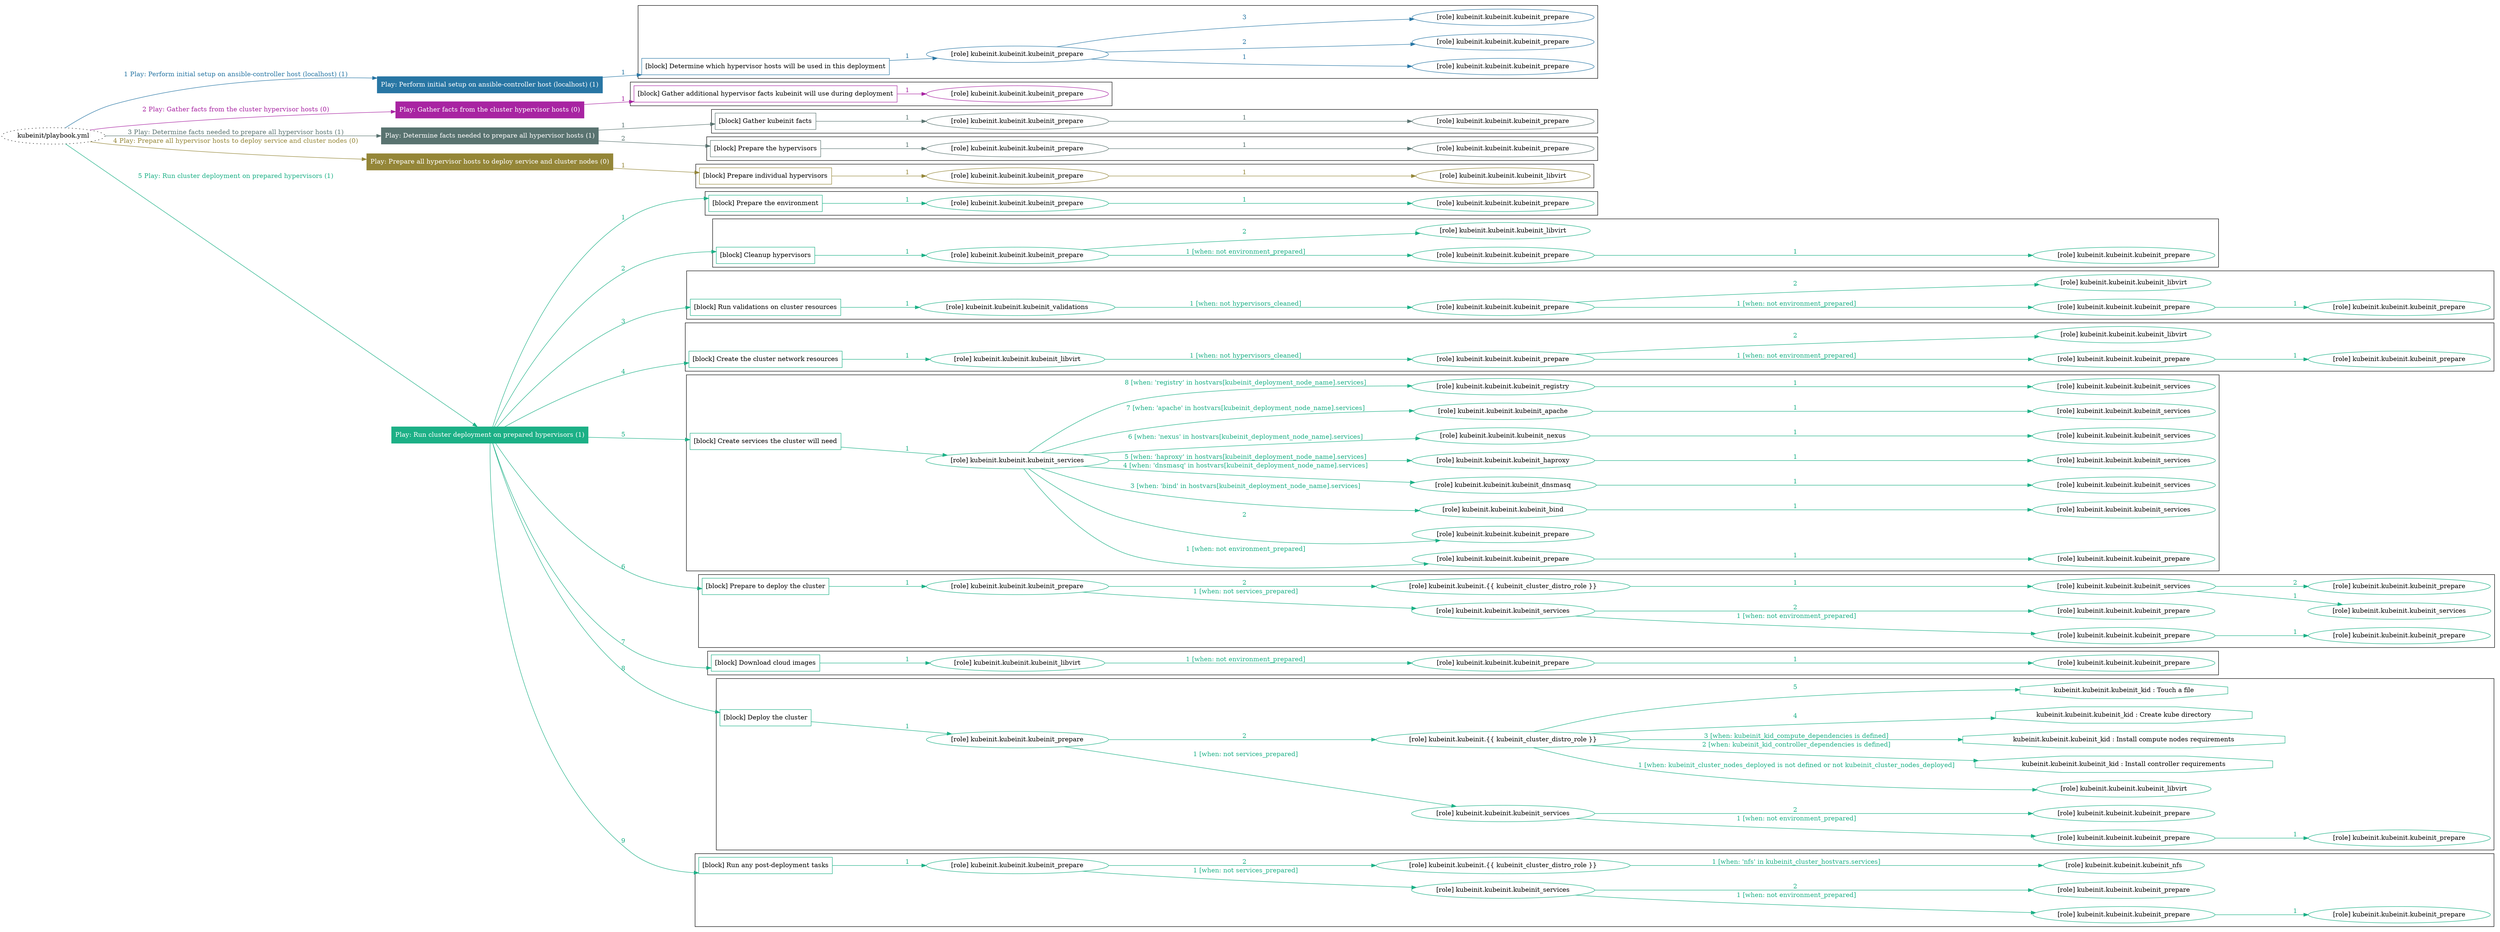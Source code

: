 digraph {
	graph [concentrate=true ordering=in rankdir=LR ratio=fill]
	edge [esep=5 sep=10]
	"kubeinit/playbook.yml" [URL="/home/runner/work/kubeinit/kubeinit/kubeinit/playbook.yml" id=playbook_b52248c0 style=dotted]
	"kubeinit/playbook.yml" -> play_f251c8b1 [label="1 Play: Perform initial setup on ansible-controller host (localhost) (1)" color="#2876a4" fontcolor="#2876a4" id=edge_playbook_b52248c0_play_f251c8b1 labeltooltip="1 Play: Perform initial setup on ansible-controller host (localhost) (1)" tooltip="1 Play: Perform initial setup on ansible-controller host (localhost) (1)"]
	subgraph "Play: Perform initial setup on ansible-controller host (localhost) (1)" {
		play_f251c8b1 [label="Play: Perform initial setup on ansible-controller host (localhost) (1)" URL="/home/runner/work/kubeinit/kubeinit/kubeinit/playbook.yml" color="#2876a4" fontcolor="#ffffff" id=play_f251c8b1 shape=box style=filled tooltip=localhost]
		play_f251c8b1 -> block_1658dd15 [label=1 color="#2876a4" fontcolor="#2876a4" id=edge_1_play_f251c8b1_block_1658dd15 labeltooltip=1 tooltip=1]
		subgraph cluster_block_1658dd15 {
			block_1658dd15 [label="[block] Determine which hypervisor hosts will be used in this deployment" URL="/home/runner/work/kubeinit/kubeinit/kubeinit/playbook.yml" color="#2876a4" id=block_1658dd15 labeltooltip="Determine which hypervisor hosts will be used in this deployment" shape=box tooltip="Determine which hypervisor hosts will be used in this deployment"]
			block_1658dd15 -> role_830b1948 [label="1 " color="#2876a4" fontcolor="#2876a4" id=edge_1_block_1658dd15_role_830b1948 labeltooltip="1 " tooltip="1 "]
			subgraph "kubeinit.kubeinit.kubeinit_prepare" {
				role_830b1948 [label="[role] kubeinit.kubeinit.kubeinit_prepare" URL="/home/runner/work/kubeinit/kubeinit/kubeinit/playbook.yml" color="#2876a4" id=role_830b1948 tooltip="kubeinit.kubeinit.kubeinit_prepare"]
				role_830b1948 -> role_b687521f [label="1 " color="#2876a4" fontcolor="#2876a4" id=edge_1_role_830b1948_role_b687521f labeltooltip="1 " tooltip="1 "]
				subgraph "kubeinit.kubeinit.kubeinit_prepare" {
					role_b687521f [label="[role] kubeinit.kubeinit.kubeinit_prepare" URL="/home/runner/.ansible/collections/ansible_collections/kubeinit/kubeinit/roles/kubeinit_prepare/tasks/build_hypervisors_group.yml" color="#2876a4" id=role_b687521f tooltip="kubeinit.kubeinit.kubeinit_prepare"]
				}
				role_830b1948 -> role_36b468bc [label="2 " color="#2876a4" fontcolor="#2876a4" id=edge_2_role_830b1948_role_36b468bc labeltooltip="2 " tooltip="2 "]
				subgraph "kubeinit.kubeinit.kubeinit_prepare" {
					role_36b468bc [label="[role] kubeinit.kubeinit.kubeinit_prepare" URL="/home/runner/.ansible/collections/ansible_collections/kubeinit/kubeinit/roles/kubeinit_prepare/tasks/build_hypervisors_group.yml" color="#2876a4" id=role_36b468bc tooltip="kubeinit.kubeinit.kubeinit_prepare"]
				}
				role_830b1948 -> role_4e2fda05 [label="3 " color="#2876a4" fontcolor="#2876a4" id=edge_3_role_830b1948_role_4e2fda05 labeltooltip="3 " tooltip="3 "]
				subgraph "kubeinit.kubeinit.kubeinit_prepare" {
					role_4e2fda05 [label="[role] kubeinit.kubeinit.kubeinit_prepare" URL="/home/runner/.ansible/collections/ansible_collections/kubeinit/kubeinit/roles/kubeinit_prepare/tasks/build_hypervisors_group.yml" color="#2876a4" id=role_4e2fda05 tooltip="kubeinit.kubeinit.kubeinit_prepare"]
				}
			}
		}
	}
	"kubeinit/playbook.yml" -> play_88e10548 [label="2 Play: Gather facts from the cluster hypervisor hosts (0)" color="#a824a2" fontcolor="#a824a2" id=edge_playbook_b52248c0_play_88e10548 labeltooltip="2 Play: Gather facts from the cluster hypervisor hosts (0)" tooltip="2 Play: Gather facts from the cluster hypervisor hosts (0)"]
	subgraph "Play: Gather facts from the cluster hypervisor hosts (0)" {
		play_88e10548 [label="Play: Gather facts from the cluster hypervisor hosts (0)" URL="/home/runner/work/kubeinit/kubeinit/kubeinit/playbook.yml" color="#a824a2" fontcolor="#ffffff" id=play_88e10548 shape=box style=filled tooltip="Play: Gather facts from the cluster hypervisor hosts (0)"]
		play_88e10548 -> block_7e63bb1d [label=1 color="#a824a2" fontcolor="#a824a2" id=edge_1_play_88e10548_block_7e63bb1d labeltooltip=1 tooltip=1]
		subgraph cluster_block_7e63bb1d {
			block_7e63bb1d [label="[block] Gather additional hypervisor facts kubeinit will use during deployment" URL="/home/runner/work/kubeinit/kubeinit/kubeinit/playbook.yml" color="#a824a2" id=block_7e63bb1d labeltooltip="Gather additional hypervisor facts kubeinit will use during deployment" shape=box tooltip="Gather additional hypervisor facts kubeinit will use during deployment"]
			block_7e63bb1d -> role_c43f9799 [label="1 " color="#a824a2" fontcolor="#a824a2" id=edge_1_block_7e63bb1d_role_c43f9799 labeltooltip="1 " tooltip="1 "]
			subgraph "kubeinit.kubeinit.kubeinit_prepare" {
				role_c43f9799 [label="[role] kubeinit.kubeinit.kubeinit_prepare" URL="/home/runner/work/kubeinit/kubeinit/kubeinit/playbook.yml" color="#a824a2" id=role_c43f9799 tooltip="kubeinit.kubeinit.kubeinit_prepare"]
			}
		}
	}
	"kubeinit/playbook.yml" -> play_7f8ee1ac [label="3 Play: Determine facts needed to prepare all hypervisor hosts (1)" color="#597370" fontcolor="#597370" id=edge_playbook_b52248c0_play_7f8ee1ac labeltooltip="3 Play: Determine facts needed to prepare all hypervisor hosts (1)" tooltip="3 Play: Determine facts needed to prepare all hypervisor hosts (1)"]
	subgraph "Play: Determine facts needed to prepare all hypervisor hosts (1)" {
		play_7f8ee1ac [label="Play: Determine facts needed to prepare all hypervisor hosts (1)" URL="/home/runner/work/kubeinit/kubeinit/kubeinit/playbook.yml" color="#597370" fontcolor="#ffffff" id=play_7f8ee1ac shape=box style=filled tooltip=localhost]
		play_7f8ee1ac -> block_0029dfa7 [label=1 color="#597370" fontcolor="#597370" id=edge_1_play_7f8ee1ac_block_0029dfa7 labeltooltip=1 tooltip=1]
		subgraph cluster_block_0029dfa7 {
			block_0029dfa7 [label="[block] Gather kubeinit facts" URL="/home/runner/work/kubeinit/kubeinit/kubeinit/playbook.yml" color="#597370" id=block_0029dfa7 labeltooltip="Gather kubeinit facts" shape=box tooltip="Gather kubeinit facts"]
			block_0029dfa7 -> role_5d593442 [label="1 " color="#597370" fontcolor="#597370" id=edge_1_block_0029dfa7_role_5d593442 labeltooltip="1 " tooltip="1 "]
			subgraph "kubeinit.kubeinit.kubeinit_prepare" {
				role_5d593442 [label="[role] kubeinit.kubeinit.kubeinit_prepare" URL="/home/runner/work/kubeinit/kubeinit/kubeinit/playbook.yml" color="#597370" id=role_5d593442 tooltip="kubeinit.kubeinit.kubeinit_prepare"]
				role_5d593442 -> role_1d6f77b0 [label="1 " color="#597370" fontcolor="#597370" id=edge_1_role_5d593442_role_1d6f77b0 labeltooltip="1 " tooltip="1 "]
				subgraph "kubeinit.kubeinit.kubeinit_prepare" {
					role_1d6f77b0 [label="[role] kubeinit.kubeinit.kubeinit_prepare" URL="/home/runner/.ansible/collections/ansible_collections/kubeinit/kubeinit/roles/kubeinit_prepare/tasks/gather_kubeinit_facts.yml" color="#597370" id=role_1d6f77b0 tooltip="kubeinit.kubeinit.kubeinit_prepare"]
				}
			}
		}
		play_7f8ee1ac -> block_f358a68d [label=2 color="#597370" fontcolor="#597370" id=edge_2_play_7f8ee1ac_block_f358a68d labeltooltip=2 tooltip=2]
		subgraph cluster_block_f358a68d {
			block_f358a68d [label="[block] Prepare the hypervisors" URL="/home/runner/work/kubeinit/kubeinit/kubeinit/playbook.yml" color="#597370" id=block_f358a68d labeltooltip="Prepare the hypervisors" shape=box tooltip="Prepare the hypervisors"]
			block_f358a68d -> role_9883afac [label="1 " color="#597370" fontcolor="#597370" id=edge_1_block_f358a68d_role_9883afac labeltooltip="1 " tooltip="1 "]
			subgraph "kubeinit.kubeinit.kubeinit_prepare" {
				role_9883afac [label="[role] kubeinit.kubeinit.kubeinit_prepare" URL="/home/runner/work/kubeinit/kubeinit/kubeinit/playbook.yml" color="#597370" id=role_9883afac tooltip="kubeinit.kubeinit.kubeinit_prepare"]
				role_9883afac -> role_0ca6321f [label="1 " color="#597370" fontcolor="#597370" id=edge_1_role_9883afac_role_0ca6321f labeltooltip="1 " tooltip="1 "]
				subgraph "kubeinit.kubeinit.kubeinit_prepare" {
					role_0ca6321f [label="[role] kubeinit.kubeinit.kubeinit_prepare" URL="/home/runner/.ansible/collections/ansible_collections/kubeinit/kubeinit/roles/kubeinit_prepare/tasks/gather_kubeinit_facts.yml" color="#597370" id=role_0ca6321f tooltip="kubeinit.kubeinit.kubeinit_prepare"]
				}
			}
		}
	}
	"kubeinit/playbook.yml" -> play_3e75cc85 [label="4 Play: Prepare all hypervisor hosts to deploy service and cluster nodes (0)" color="#948638" fontcolor="#948638" id=edge_playbook_b52248c0_play_3e75cc85 labeltooltip="4 Play: Prepare all hypervisor hosts to deploy service and cluster nodes (0)" tooltip="4 Play: Prepare all hypervisor hosts to deploy service and cluster nodes (0)"]
	subgraph "Play: Prepare all hypervisor hosts to deploy service and cluster nodes (0)" {
		play_3e75cc85 [label="Play: Prepare all hypervisor hosts to deploy service and cluster nodes (0)" URL="/home/runner/work/kubeinit/kubeinit/kubeinit/playbook.yml" color="#948638" fontcolor="#ffffff" id=play_3e75cc85 shape=box style=filled tooltip="Play: Prepare all hypervisor hosts to deploy service and cluster nodes (0)"]
		play_3e75cc85 -> block_3cf60b79 [label=1 color="#948638" fontcolor="#948638" id=edge_1_play_3e75cc85_block_3cf60b79 labeltooltip=1 tooltip=1]
		subgraph cluster_block_3cf60b79 {
			block_3cf60b79 [label="[block] Prepare individual hypervisors" URL="/home/runner/work/kubeinit/kubeinit/kubeinit/playbook.yml" color="#948638" id=block_3cf60b79 labeltooltip="Prepare individual hypervisors" shape=box tooltip="Prepare individual hypervisors"]
			block_3cf60b79 -> role_1aa5533c [label="1 " color="#948638" fontcolor="#948638" id=edge_1_block_3cf60b79_role_1aa5533c labeltooltip="1 " tooltip="1 "]
			subgraph "kubeinit.kubeinit.kubeinit_prepare" {
				role_1aa5533c [label="[role] kubeinit.kubeinit.kubeinit_prepare" URL="/home/runner/work/kubeinit/kubeinit/kubeinit/playbook.yml" color="#948638" id=role_1aa5533c tooltip="kubeinit.kubeinit.kubeinit_prepare"]
				role_1aa5533c -> role_cb25c069 [label="1 " color="#948638" fontcolor="#948638" id=edge_1_role_1aa5533c_role_cb25c069 labeltooltip="1 " tooltip="1 "]
				subgraph "kubeinit.kubeinit.kubeinit_libvirt" {
					role_cb25c069 [label="[role] kubeinit.kubeinit.kubeinit_libvirt" URL="/home/runner/.ansible/collections/ansible_collections/kubeinit/kubeinit/roles/kubeinit_prepare/tasks/prepare_hypervisor.yml" color="#948638" id=role_cb25c069 tooltip="kubeinit.kubeinit.kubeinit_libvirt"]
				}
			}
		}
	}
	"kubeinit/playbook.yml" -> play_c9b8afa4 [label="5 Play: Run cluster deployment on prepared hypervisors (1)" color="#1cb086" fontcolor="#1cb086" id=edge_playbook_b52248c0_play_c9b8afa4 labeltooltip="5 Play: Run cluster deployment on prepared hypervisors (1)" tooltip="5 Play: Run cluster deployment on prepared hypervisors (1)"]
	subgraph "Play: Run cluster deployment on prepared hypervisors (1)" {
		play_c9b8afa4 [label="Play: Run cluster deployment on prepared hypervisors (1)" URL="/home/runner/work/kubeinit/kubeinit/kubeinit/playbook.yml" color="#1cb086" fontcolor="#ffffff" id=play_c9b8afa4 shape=box style=filled tooltip=localhost]
		play_c9b8afa4 -> block_7e99f2a4 [label=1 color="#1cb086" fontcolor="#1cb086" id=edge_1_play_c9b8afa4_block_7e99f2a4 labeltooltip=1 tooltip=1]
		subgraph cluster_block_7e99f2a4 {
			block_7e99f2a4 [label="[block] Prepare the environment" URL="/home/runner/work/kubeinit/kubeinit/kubeinit/playbook.yml" color="#1cb086" id=block_7e99f2a4 labeltooltip="Prepare the environment" shape=box tooltip="Prepare the environment"]
			block_7e99f2a4 -> role_5d916f26 [label="1 " color="#1cb086" fontcolor="#1cb086" id=edge_1_block_7e99f2a4_role_5d916f26 labeltooltip="1 " tooltip="1 "]
			subgraph "kubeinit.kubeinit.kubeinit_prepare" {
				role_5d916f26 [label="[role] kubeinit.kubeinit.kubeinit_prepare" URL="/home/runner/work/kubeinit/kubeinit/kubeinit/playbook.yml" color="#1cb086" id=role_5d916f26 tooltip="kubeinit.kubeinit.kubeinit_prepare"]
				role_5d916f26 -> role_0eb7768d [label="1 " color="#1cb086" fontcolor="#1cb086" id=edge_1_role_5d916f26_role_0eb7768d labeltooltip="1 " tooltip="1 "]
				subgraph "kubeinit.kubeinit.kubeinit_prepare" {
					role_0eb7768d [label="[role] kubeinit.kubeinit.kubeinit_prepare" URL="/home/runner/.ansible/collections/ansible_collections/kubeinit/kubeinit/roles/kubeinit_prepare/tasks/gather_kubeinit_facts.yml" color="#1cb086" id=role_0eb7768d tooltip="kubeinit.kubeinit.kubeinit_prepare"]
				}
			}
		}
		play_c9b8afa4 -> block_29940f6c [label=2 color="#1cb086" fontcolor="#1cb086" id=edge_2_play_c9b8afa4_block_29940f6c labeltooltip=2 tooltip=2]
		subgraph cluster_block_29940f6c {
			block_29940f6c [label="[block] Cleanup hypervisors" URL="/home/runner/work/kubeinit/kubeinit/kubeinit/playbook.yml" color="#1cb086" id=block_29940f6c labeltooltip="Cleanup hypervisors" shape=box tooltip="Cleanup hypervisors"]
			block_29940f6c -> role_e5cb5fc8 [label="1 " color="#1cb086" fontcolor="#1cb086" id=edge_1_block_29940f6c_role_e5cb5fc8 labeltooltip="1 " tooltip="1 "]
			subgraph "kubeinit.kubeinit.kubeinit_prepare" {
				role_e5cb5fc8 [label="[role] kubeinit.kubeinit.kubeinit_prepare" URL="/home/runner/work/kubeinit/kubeinit/kubeinit/playbook.yml" color="#1cb086" id=role_e5cb5fc8 tooltip="kubeinit.kubeinit.kubeinit_prepare"]
				role_e5cb5fc8 -> role_705ad6f0 [label="1 [when: not environment_prepared]" color="#1cb086" fontcolor="#1cb086" id=edge_1_role_e5cb5fc8_role_705ad6f0 labeltooltip="1 [when: not environment_prepared]" tooltip="1 [when: not environment_prepared]"]
				subgraph "kubeinit.kubeinit.kubeinit_prepare" {
					role_705ad6f0 [label="[role] kubeinit.kubeinit.kubeinit_prepare" URL="/home/runner/.ansible/collections/ansible_collections/kubeinit/kubeinit/roles/kubeinit_prepare/tasks/cleanup_hypervisors.yml" color="#1cb086" id=role_705ad6f0 tooltip="kubeinit.kubeinit.kubeinit_prepare"]
					role_705ad6f0 -> role_1ec2aee1 [label="1 " color="#1cb086" fontcolor="#1cb086" id=edge_1_role_705ad6f0_role_1ec2aee1 labeltooltip="1 " tooltip="1 "]
					subgraph "kubeinit.kubeinit.kubeinit_prepare" {
						role_1ec2aee1 [label="[role] kubeinit.kubeinit.kubeinit_prepare" URL="/home/runner/.ansible/collections/ansible_collections/kubeinit/kubeinit/roles/kubeinit_prepare/tasks/gather_kubeinit_facts.yml" color="#1cb086" id=role_1ec2aee1 tooltip="kubeinit.kubeinit.kubeinit_prepare"]
					}
				}
				role_e5cb5fc8 -> role_0857777f [label="2 " color="#1cb086" fontcolor="#1cb086" id=edge_2_role_e5cb5fc8_role_0857777f labeltooltip="2 " tooltip="2 "]
				subgraph "kubeinit.kubeinit.kubeinit_libvirt" {
					role_0857777f [label="[role] kubeinit.kubeinit.kubeinit_libvirt" URL="/home/runner/.ansible/collections/ansible_collections/kubeinit/kubeinit/roles/kubeinit_prepare/tasks/cleanup_hypervisors.yml" color="#1cb086" id=role_0857777f tooltip="kubeinit.kubeinit.kubeinit_libvirt"]
				}
			}
		}
		play_c9b8afa4 -> block_7fc3b860 [label=3 color="#1cb086" fontcolor="#1cb086" id=edge_3_play_c9b8afa4_block_7fc3b860 labeltooltip=3 tooltip=3]
		subgraph cluster_block_7fc3b860 {
			block_7fc3b860 [label="[block] Run validations on cluster resources" URL="/home/runner/work/kubeinit/kubeinit/kubeinit/playbook.yml" color="#1cb086" id=block_7fc3b860 labeltooltip="Run validations on cluster resources" shape=box tooltip="Run validations on cluster resources"]
			block_7fc3b860 -> role_69a4c1d7 [label="1 " color="#1cb086" fontcolor="#1cb086" id=edge_1_block_7fc3b860_role_69a4c1d7 labeltooltip="1 " tooltip="1 "]
			subgraph "kubeinit.kubeinit.kubeinit_validations" {
				role_69a4c1d7 [label="[role] kubeinit.kubeinit.kubeinit_validations" URL="/home/runner/work/kubeinit/kubeinit/kubeinit/playbook.yml" color="#1cb086" id=role_69a4c1d7 tooltip="kubeinit.kubeinit.kubeinit_validations"]
				role_69a4c1d7 -> role_f0b702cb [label="1 [when: not hypervisors_cleaned]" color="#1cb086" fontcolor="#1cb086" id=edge_1_role_69a4c1d7_role_f0b702cb labeltooltip="1 [when: not hypervisors_cleaned]" tooltip="1 [when: not hypervisors_cleaned]"]
				subgraph "kubeinit.kubeinit.kubeinit_prepare" {
					role_f0b702cb [label="[role] kubeinit.kubeinit.kubeinit_prepare" URL="/home/runner/.ansible/collections/ansible_collections/kubeinit/kubeinit/roles/kubeinit_validations/tasks/main.yml" color="#1cb086" id=role_f0b702cb tooltip="kubeinit.kubeinit.kubeinit_prepare"]
					role_f0b702cb -> role_464c2adf [label="1 [when: not environment_prepared]" color="#1cb086" fontcolor="#1cb086" id=edge_1_role_f0b702cb_role_464c2adf labeltooltip="1 [when: not environment_prepared]" tooltip="1 [when: not environment_prepared]"]
					subgraph "kubeinit.kubeinit.kubeinit_prepare" {
						role_464c2adf [label="[role] kubeinit.kubeinit.kubeinit_prepare" URL="/home/runner/.ansible/collections/ansible_collections/kubeinit/kubeinit/roles/kubeinit_prepare/tasks/cleanup_hypervisors.yml" color="#1cb086" id=role_464c2adf tooltip="kubeinit.kubeinit.kubeinit_prepare"]
						role_464c2adf -> role_1ac19a0e [label="1 " color="#1cb086" fontcolor="#1cb086" id=edge_1_role_464c2adf_role_1ac19a0e labeltooltip="1 " tooltip="1 "]
						subgraph "kubeinit.kubeinit.kubeinit_prepare" {
							role_1ac19a0e [label="[role] kubeinit.kubeinit.kubeinit_prepare" URL="/home/runner/.ansible/collections/ansible_collections/kubeinit/kubeinit/roles/kubeinit_prepare/tasks/gather_kubeinit_facts.yml" color="#1cb086" id=role_1ac19a0e tooltip="kubeinit.kubeinit.kubeinit_prepare"]
						}
					}
					role_f0b702cb -> role_c570d3df [label="2 " color="#1cb086" fontcolor="#1cb086" id=edge_2_role_f0b702cb_role_c570d3df labeltooltip="2 " tooltip="2 "]
					subgraph "kubeinit.kubeinit.kubeinit_libvirt" {
						role_c570d3df [label="[role] kubeinit.kubeinit.kubeinit_libvirt" URL="/home/runner/.ansible/collections/ansible_collections/kubeinit/kubeinit/roles/kubeinit_prepare/tasks/cleanup_hypervisors.yml" color="#1cb086" id=role_c570d3df tooltip="kubeinit.kubeinit.kubeinit_libvirt"]
					}
				}
			}
		}
		play_c9b8afa4 -> block_671fef47 [label=4 color="#1cb086" fontcolor="#1cb086" id=edge_4_play_c9b8afa4_block_671fef47 labeltooltip=4 tooltip=4]
		subgraph cluster_block_671fef47 {
			block_671fef47 [label="[block] Create the cluster network resources" URL="/home/runner/work/kubeinit/kubeinit/kubeinit/playbook.yml" color="#1cb086" id=block_671fef47 labeltooltip="Create the cluster network resources" shape=box tooltip="Create the cluster network resources"]
			block_671fef47 -> role_3017488a [label="1 " color="#1cb086" fontcolor="#1cb086" id=edge_1_block_671fef47_role_3017488a labeltooltip="1 " tooltip="1 "]
			subgraph "kubeinit.kubeinit.kubeinit_libvirt" {
				role_3017488a [label="[role] kubeinit.kubeinit.kubeinit_libvirt" URL="/home/runner/work/kubeinit/kubeinit/kubeinit/playbook.yml" color="#1cb086" id=role_3017488a tooltip="kubeinit.kubeinit.kubeinit_libvirt"]
				role_3017488a -> role_0e08f6c1 [label="1 [when: not hypervisors_cleaned]" color="#1cb086" fontcolor="#1cb086" id=edge_1_role_3017488a_role_0e08f6c1 labeltooltip="1 [when: not hypervisors_cleaned]" tooltip="1 [when: not hypervisors_cleaned]"]
				subgraph "kubeinit.kubeinit.kubeinit_prepare" {
					role_0e08f6c1 [label="[role] kubeinit.kubeinit.kubeinit_prepare" URL="/home/runner/.ansible/collections/ansible_collections/kubeinit/kubeinit/roles/kubeinit_libvirt/tasks/create_network.yml" color="#1cb086" id=role_0e08f6c1 tooltip="kubeinit.kubeinit.kubeinit_prepare"]
					role_0e08f6c1 -> role_66714e11 [label="1 [when: not environment_prepared]" color="#1cb086" fontcolor="#1cb086" id=edge_1_role_0e08f6c1_role_66714e11 labeltooltip="1 [when: not environment_prepared]" tooltip="1 [when: not environment_prepared]"]
					subgraph "kubeinit.kubeinit.kubeinit_prepare" {
						role_66714e11 [label="[role] kubeinit.kubeinit.kubeinit_prepare" URL="/home/runner/.ansible/collections/ansible_collections/kubeinit/kubeinit/roles/kubeinit_prepare/tasks/cleanup_hypervisors.yml" color="#1cb086" id=role_66714e11 tooltip="kubeinit.kubeinit.kubeinit_prepare"]
						role_66714e11 -> role_d53960da [label="1 " color="#1cb086" fontcolor="#1cb086" id=edge_1_role_66714e11_role_d53960da labeltooltip="1 " tooltip="1 "]
						subgraph "kubeinit.kubeinit.kubeinit_prepare" {
							role_d53960da [label="[role] kubeinit.kubeinit.kubeinit_prepare" URL="/home/runner/.ansible/collections/ansible_collections/kubeinit/kubeinit/roles/kubeinit_prepare/tasks/gather_kubeinit_facts.yml" color="#1cb086" id=role_d53960da tooltip="kubeinit.kubeinit.kubeinit_prepare"]
						}
					}
					role_0e08f6c1 -> role_c8498a46 [label="2 " color="#1cb086" fontcolor="#1cb086" id=edge_2_role_0e08f6c1_role_c8498a46 labeltooltip="2 " tooltip="2 "]
					subgraph "kubeinit.kubeinit.kubeinit_libvirt" {
						role_c8498a46 [label="[role] kubeinit.kubeinit.kubeinit_libvirt" URL="/home/runner/.ansible/collections/ansible_collections/kubeinit/kubeinit/roles/kubeinit_prepare/tasks/cleanup_hypervisors.yml" color="#1cb086" id=role_c8498a46 tooltip="kubeinit.kubeinit.kubeinit_libvirt"]
					}
				}
			}
		}
		play_c9b8afa4 -> block_0876be24 [label=5 color="#1cb086" fontcolor="#1cb086" id=edge_5_play_c9b8afa4_block_0876be24 labeltooltip=5 tooltip=5]
		subgraph cluster_block_0876be24 {
			block_0876be24 [label="[block] Create services the cluster will need" URL="/home/runner/work/kubeinit/kubeinit/kubeinit/playbook.yml" color="#1cb086" id=block_0876be24 labeltooltip="Create services the cluster will need" shape=box tooltip="Create services the cluster will need"]
			block_0876be24 -> role_711c3ce7 [label="1 " color="#1cb086" fontcolor="#1cb086" id=edge_1_block_0876be24_role_711c3ce7 labeltooltip="1 " tooltip="1 "]
			subgraph "kubeinit.kubeinit.kubeinit_services" {
				role_711c3ce7 [label="[role] kubeinit.kubeinit.kubeinit_services" URL="/home/runner/work/kubeinit/kubeinit/kubeinit/playbook.yml" color="#1cb086" id=role_711c3ce7 tooltip="kubeinit.kubeinit.kubeinit_services"]
				role_711c3ce7 -> role_4c4b9f71 [label="1 [when: not environment_prepared]" color="#1cb086" fontcolor="#1cb086" id=edge_1_role_711c3ce7_role_4c4b9f71 labeltooltip="1 [when: not environment_prepared]" tooltip="1 [when: not environment_prepared]"]
				subgraph "kubeinit.kubeinit.kubeinit_prepare" {
					role_4c4b9f71 [label="[role] kubeinit.kubeinit.kubeinit_prepare" URL="/home/runner/.ansible/collections/ansible_collections/kubeinit/kubeinit/roles/kubeinit_services/tasks/main.yml" color="#1cb086" id=role_4c4b9f71 tooltip="kubeinit.kubeinit.kubeinit_prepare"]
					role_4c4b9f71 -> role_facd8fcf [label="1 " color="#1cb086" fontcolor="#1cb086" id=edge_1_role_4c4b9f71_role_facd8fcf labeltooltip="1 " tooltip="1 "]
					subgraph "kubeinit.kubeinit.kubeinit_prepare" {
						role_facd8fcf [label="[role] kubeinit.kubeinit.kubeinit_prepare" URL="/home/runner/.ansible/collections/ansible_collections/kubeinit/kubeinit/roles/kubeinit_prepare/tasks/gather_kubeinit_facts.yml" color="#1cb086" id=role_facd8fcf tooltip="kubeinit.kubeinit.kubeinit_prepare"]
					}
				}
				role_711c3ce7 -> role_bed83abe [label="2 " color="#1cb086" fontcolor="#1cb086" id=edge_2_role_711c3ce7_role_bed83abe labeltooltip="2 " tooltip="2 "]
				subgraph "kubeinit.kubeinit.kubeinit_prepare" {
					role_bed83abe [label="[role] kubeinit.kubeinit.kubeinit_prepare" URL="/home/runner/.ansible/collections/ansible_collections/kubeinit/kubeinit/roles/kubeinit_services/tasks/00_create_service_pod.yml" color="#1cb086" id=role_bed83abe tooltip="kubeinit.kubeinit.kubeinit_prepare"]
				}
				role_711c3ce7 -> role_55f64b7b [label="3 [when: 'bind' in hostvars[kubeinit_deployment_node_name].services]" color="#1cb086" fontcolor="#1cb086" id=edge_3_role_711c3ce7_role_55f64b7b labeltooltip="3 [when: 'bind' in hostvars[kubeinit_deployment_node_name].services]" tooltip="3 [when: 'bind' in hostvars[kubeinit_deployment_node_name].services]"]
				subgraph "kubeinit.kubeinit.kubeinit_bind" {
					role_55f64b7b [label="[role] kubeinit.kubeinit.kubeinit_bind" URL="/home/runner/.ansible/collections/ansible_collections/kubeinit/kubeinit/roles/kubeinit_services/tasks/start_services_containers.yml" color="#1cb086" id=role_55f64b7b tooltip="kubeinit.kubeinit.kubeinit_bind"]
					role_55f64b7b -> role_2b90ce2d [label="1 " color="#1cb086" fontcolor="#1cb086" id=edge_1_role_55f64b7b_role_2b90ce2d labeltooltip="1 " tooltip="1 "]
					subgraph "kubeinit.kubeinit.kubeinit_services" {
						role_2b90ce2d [label="[role] kubeinit.kubeinit.kubeinit_services" URL="/home/runner/.ansible/collections/ansible_collections/kubeinit/kubeinit/roles/kubeinit_bind/tasks/main.yml" color="#1cb086" id=role_2b90ce2d tooltip="kubeinit.kubeinit.kubeinit_services"]
					}
				}
				role_711c3ce7 -> role_21447fd8 [label="4 [when: 'dnsmasq' in hostvars[kubeinit_deployment_node_name].services]" color="#1cb086" fontcolor="#1cb086" id=edge_4_role_711c3ce7_role_21447fd8 labeltooltip="4 [when: 'dnsmasq' in hostvars[kubeinit_deployment_node_name].services]" tooltip="4 [when: 'dnsmasq' in hostvars[kubeinit_deployment_node_name].services]"]
				subgraph "kubeinit.kubeinit.kubeinit_dnsmasq" {
					role_21447fd8 [label="[role] kubeinit.kubeinit.kubeinit_dnsmasq" URL="/home/runner/.ansible/collections/ansible_collections/kubeinit/kubeinit/roles/kubeinit_services/tasks/start_services_containers.yml" color="#1cb086" id=role_21447fd8 tooltip="kubeinit.kubeinit.kubeinit_dnsmasq"]
					role_21447fd8 -> role_0c9a42d9 [label="1 " color="#1cb086" fontcolor="#1cb086" id=edge_1_role_21447fd8_role_0c9a42d9 labeltooltip="1 " tooltip="1 "]
					subgraph "kubeinit.kubeinit.kubeinit_services" {
						role_0c9a42d9 [label="[role] kubeinit.kubeinit.kubeinit_services" URL="/home/runner/.ansible/collections/ansible_collections/kubeinit/kubeinit/roles/kubeinit_dnsmasq/tasks/main.yml" color="#1cb086" id=role_0c9a42d9 tooltip="kubeinit.kubeinit.kubeinit_services"]
					}
				}
				role_711c3ce7 -> role_05182340 [label="5 [when: 'haproxy' in hostvars[kubeinit_deployment_node_name].services]" color="#1cb086" fontcolor="#1cb086" id=edge_5_role_711c3ce7_role_05182340 labeltooltip="5 [when: 'haproxy' in hostvars[kubeinit_deployment_node_name].services]" tooltip="5 [when: 'haproxy' in hostvars[kubeinit_deployment_node_name].services]"]
				subgraph "kubeinit.kubeinit.kubeinit_haproxy" {
					role_05182340 [label="[role] kubeinit.kubeinit.kubeinit_haproxy" URL="/home/runner/.ansible/collections/ansible_collections/kubeinit/kubeinit/roles/kubeinit_services/tasks/start_services_containers.yml" color="#1cb086" id=role_05182340 tooltip="kubeinit.kubeinit.kubeinit_haproxy"]
					role_05182340 -> role_d4182e95 [label="1 " color="#1cb086" fontcolor="#1cb086" id=edge_1_role_05182340_role_d4182e95 labeltooltip="1 " tooltip="1 "]
					subgraph "kubeinit.kubeinit.kubeinit_services" {
						role_d4182e95 [label="[role] kubeinit.kubeinit.kubeinit_services" URL="/home/runner/.ansible/collections/ansible_collections/kubeinit/kubeinit/roles/kubeinit_haproxy/tasks/main.yml" color="#1cb086" id=role_d4182e95 tooltip="kubeinit.kubeinit.kubeinit_services"]
					}
				}
				role_711c3ce7 -> role_ee1a3ac9 [label="6 [when: 'nexus' in hostvars[kubeinit_deployment_node_name].services]" color="#1cb086" fontcolor="#1cb086" id=edge_6_role_711c3ce7_role_ee1a3ac9 labeltooltip="6 [when: 'nexus' in hostvars[kubeinit_deployment_node_name].services]" tooltip="6 [when: 'nexus' in hostvars[kubeinit_deployment_node_name].services]"]
				subgraph "kubeinit.kubeinit.kubeinit_nexus" {
					role_ee1a3ac9 [label="[role] kubeinit.kubeinit.kubeinit_nexus" URL="/home/runner/.ansible/collections/ansible_collections/kubeinit/kubeinit/roles/kubeinit_services/tasks/start_services_containers.yml" color="#1cb086" id=role_ee1a3ac9 tooltip="kubeinit.kubeinit.kubeinit_nexus"]
					role_ee1a3ac9 -> role_dd8100b1 [label="1 " color="#1cb086" fontcolor="#1cb086" id=edge_1_role_ee1a3ac9_role_dd8100b1 labeltooltip="1 " tooltip="1 "]
					subgraph "kubeinit.kubeinit.kubeinit_services" {
						role_dd8100b1 [label="[role] kubeinit.kubeinit.kubeinit_services" URL="/home/runner/.ansible/collections/ansible_collections/kubeinit/kubeinit/roles/kubeinit_nexus/tasks/main.yml" color="#1cb086" id=role_dd8100b1 tooltip="kubeinit.kubeinit.kubeinit_services"]
					}
				}
				role_711c3ce7 -> role_5dab9e1b [label="7 [when: 'apache' in hostvars[kubeinit_deployment_node_name].services]" color="#1cb086" fontcolor="#1cb086" id=edge_7_role_711c3ce7_role_5dab9e1b labeltooltip="7 [when: 'apache' in hostvars[kubeinit_deployment_node_name].services]" tooltip="7 [when: 'apache' in hostvars[kubeinit_deployment_node_name].services]"]
				subgraph "kubeinit.kubeinit.kubeinit_apache" {
					role_5dab9e1b [label="[role] kubeinit.kubeinit.kubeinit_apache" URL="/home/runner/.ansible/collections/ansible_collections/kubeinit/kubeinit/roles/kubeinit_services/tasks/start_services_containers.yml" color="#1cb086" id=role_5dab9e1b tooltip="kubeinit.kubeinit.kubeinit_apache"]
					role_5dab9e1b -> role_0e64fa3e [label="1 " color="#1cb086" fontcolor="#1cb086" id=edge_1_role_5dab9e1b_role_0e64fa3e labeltooltip="1 " tooltip="1 "]
					subgraph "kubeinit.kubeinit.kubeinit_services" {
						role_0e64fa3e [label="[role] kubeinit.kubeinit.kubeinit_services" URL="/home/runner/.ansible/collections/ansible_collections/kubeinit/kubeinit/roles/kubeinit_apache/tasks/main.yml" color="#1cb086" id=role_0e64fa3e tooltip="kubeinit.kubeinit.kubeinit_services"]
					}
				}
				role_711c3ce7 -> role_6c8584b8 [label="8 [when: 'registry' in hostvars[kubeinit_deployment_node_name].services]" color="#1cb086" fontcolor="#1cb086" id=edge_8_role_711c3ce7_role_6c8584b8 labeltooltip="8 [when: 'registry' in hostvars[kubeinit_deployment_node_name].services]" tooltip="8 [when: 'registry' in hostvars[kubeinit_deployment_node_name].services]"]
				subgraph "kubeinit.kubeinit.kubeinit_registry" {
					role_6c8584b8 [label="[role] kubeinit.kubeinit.kubeinit_registry" URL="/home/runner/.ansible/collections/ansible_collections/kubeinit/kubeinit/roles/kubeinit_services/tasks/start_services_containers.yml" color="#1cb086" id=role_6c8584b8 tooltip="kubeinit.kubeinit.kubeinit_registry"]
					role_6c8584b8 -> role_99e78660 [label="1 " color="#1cb086" fontcolor="#1cb086" id=edge_1_role_6c8584b8_role_99e78660 labeltooltip="1 " tooltip="1 "]
					subgraph "kubeinit.kubeinit.kubeinit_services" {
						role_99e78660 [label="[role] kubeinit.kubeinit.kubeinit_services" URL="/home/runner/.ansible/collections/ansible_collections/kubeinit/kubeinit/roles/kubeinit_registry/tasks/main.yml" color="#1cb086" id=role_99e78660 tooltip="kubeinit.kubeinit.kubeinit_services"]
					}
				}
			}
		}
		play_c9b8afa4 -> block_f8cc2fc7 [label=6 color="#1cb086" fontcolor="#1cb086" id=edge_6_play_c9b8afa4_block_f8cc2fc7 labeltooltip=6 tooltip=6]
		subgraph cluster_block_f8cc2fc7 {
			block_f8cc2fc7 [label="[block] Prepare to deploy the cluster" URL="/home/runner/work/kubeinit/kubeinit/kubeinit/playbook.yml" color="#1cb086" id=block_f8cc2fc7 labeltooltip="Prepare to deploy the cluster" shape=box tooltip="Prepare to deploy the cluster"]
			block_f8cc2fc7 -> role_13d53e1e [label="1 " color="#1cb086" fontcolor="#1cb086" id=edge_1_block_f8cc2fc7_role_13d53e1e labeltooltip="1 " tooltip="1 "]
			subgraph "kubeinit.kubeinit.kubeinit_prepare" {
				role_13d53e1e [label="[role] kubeinit.kubeinit.kubeinit_prepare" URL="/home/runner/work/kubeinit/kubeinit/kubeinit/playbook.yml" color="#1cb086" id=role_13d53e1e tooltip="kubeinit.kubeinit.kubeinit_prepare"]
				role_13d53e1e -> role_1102f64c [label="1 [when: not services_prepared]" color="#1cb086" fontcolor="#1cb086" id=edge_1_role_13d53e1e_role_1102f64c labeltooltip="1 [when: not services_prepared]" tooltip="1 [when: not services_prepared]"]
				subgraph "kubeinit.kubeinit.kubeinit_services" {
					role_1102f64c [label="[role] kubeinit.kubeinit.kubeinit_services" URL="/home/runner/.ansible/collections/ansible_collections/kubeinit/kubeinit/roles/kubeinit_prepare/tasks/prepare_cluster.yml" color="#1cb086" id=role_1102f64c tooltip="kubeinit.kubeinit.kubeinit_services"]
					role_1102f64c -> role_62ac3342 [label="1 [when: not environment_prepared]" color="#1cb086" fontcolor="#1cb086" id=edge_1_role_1102f64c_role_62ac3342 labeltooltip="1 [when: not environment_prepared]" tooltip="1 [when: not environment_prepared]"]
					subgraph "kubeinit.kubeinit.kubeinit_prepare" {
						role_62ac3342 [label="[role] kubeinit.kubeinit.kubeinit_prepare" URL="/home/runner/.ansible/collections/ansible_collections/kubeinit/kubeinit/roles/kubeinit_services/tasks/prepare_services.yml" color="#1cb086" id=role_62ac3342 tooltip="kubeinit.kubeinit.kubeinit_prepare"]
						role_62ac3342 -> role_0fdd6be1 [label="1 " color="#1cb086" fontcolor="#1cb086" id=edge_1_role_62ac3342_role_0fdd6be1 labeltooltip="1 " tooltip="1 "]
						subgraph "kubeinit.kubeinit.kubeinit_prepare" {
							role_0fdd6be1 [label="[role] kubeinit.kubeinit.kubeinit_prepare" URL="/home/runner/.ansible/collections/ansible_collections/kubeinit/kubeinit/roles/kubeinit_prepare/tasks/gather_kubeinit_facts.yml" color="#1cb086" id=role_0fdd6be1 tooltip="kubeinit.kubeinit.kubeinit_prepare"]
						}
					}
					role_1102f64c -> role_c1a19bcb [label="2 " color="#1cb086" fontcolor="#1cb086" id=edge_2_role_1102f64c_role_c1a19bcb labeltooltip="2 " tooltip="2 "]
					subgraph "kubeinit.kubeinit.kubeinit_prepare" {
						role_c1a19bcb [label="[role] kubeinit.kubeinit.kubeinit_prepare" URL="/home/runner/.ansible/collections/ansible_collections/kubeinit/kubeinit/roles/kubeinit_services/tasks/prepare_services.yml" color="#1cb086" id=role_c1a19bcb tooltip="kubeinit.kubeinit.kubeinit_prepare"]
					}
				}
				role_13d53e1e -> role_4c0ea006 [label="2 " color="#1cb086" fontcolor="#1cb086" id=edge_2_role_13d53e1e_role_4c0ea006 labeltooltip="2 " tooltip="2 "]
				subgraph "kubeinit.kubeinit.{{ kubeinit_cluster_distro_role }}" {
					role_4c0ea006 [label="[role] kubeinit.kubeinit.{{ kubeinit_cluster_distro_role }}" URL="/home/runner/.ansible/collections/ansible_collections/kubeinit/kubeinit/roles/kubeinit_prepare/tasks/prepare_cluster.yml" color="#1cb086" id=role_4c0ea006 tooltip="kubeinit.kubeinit.{{ kubeinit_cluster_distro_role }}"]
					role_4c0ea006 -> role_d3b12a14 [label="1 " color="#1cb086" fontcolor="#1cb086" id=edge_1_role_4c0ea006_role_d3b12a14 labeltooltip="1 " tooltip="1 "]
					subgraph "kubeinit.kubeinit.kubeinit_services" {
						role_d3b12a14 [label="[role] kubeinit.kubeinit.kubeinit_services" URL="/home/runner/.ansible/collections/ansible_collections/kubeinit/kubeinit/roles/kubeinit_kid/tasks/prepare_cluster.yml" color="#1cb086" id=role_d3b12a14 tooltip="kubeinit.kubeinit.kubeinit_services"]
						role_d3b12a14 -> role_943a3161 [label="1 " color="#1cb086" fontcolor="#1cb086" id=edge_1_role_d3b12a14_role_943a3161 labeltooltip="1 " tooltip="1 "]
						subgraph "kubeinit.kubeinit.kubeinit_services" {
							role_943a3161 [label="[role] kubeinit.kubeinit.kubeinit_services" URL="/home/runner/.ansible/collections/ansible_collections/kubeinit/kubeinit/roles/kubeinit_services/tasks/create_provision_container.yml" color="#1cb086" id=role_943a3161 tooltip="kubeinit.kubeinit.kubeinit_services"]
						}
						role_d3b12a14 -> role_afc75663 [label="2 " color="#1cb086" fontcolor="#1cb086" id=edge_2_role_d3b12a14_role_afc75663 labeltooltip="2 " tooltip="2 "]
						subgraph "kubeinit.kubeinit.kubeinit_prepare" {
							role_afc75663 [label="[role] kubeinit.kubeinit.kubeinit_prepare" URL="/home/runner/.ansible/collections/ansible_collections/kubeinit/kubeinit/roles/kubeinit_services/tasks/create_provision_container.yml" color="#1cb086" id=role_afc75663 tooltip="kubeinit.kubeinit.kubeinit_prepare"]
						}
					}
				}
			}
		}
		play_c9b8afa4 -> block_1d72fe93 [label=7 color="#1cb086" fontcolor="#1cb086" id=edge_7_play_c9b8afa4_block_1d72fe93 labeltooltip=7 tooltip=7]
		subgraph cluster_block_1d72fe93 {
			block_1d72fe93 [label="[block] Download cloud images" URL="/home/runner/work/kubeinit/kubeinit/kubeinit/playbook.yml" color="#1cb086" id=block_1d72fe93 labeltooltip="Download cloud images" shape=box tooltip="Download cloud images"]
			block_1d72fe93 -> role_7865c839 [label="1 " color="#1cb086" fontcolor="#1cb086" id=edge_1_block_1d72fe93_role_7865c839 labeltooltip="1 " tooltip="1 "]
			subgraph "kubeinit.kubeinit.kubeinit_libvirt" {
				role_7865c839 [label="[role] kubeinit.kubeinit.kubeinit_libvirt" URL="/home/runner/work/kubeinit/kubeinit/kubeinit/playbook.yml" color="#1cb086" id=role_7865c839 tooltip="kubeinit.kubeinit.kubeinit_libvirt"]
				role_7865c839 -> role_94952e2a [label="1 [when: not environment_prepared]" color="#1cb086" fontcolor="#1cb086" id=edge_1_role_7865c839_role_94952e2a labeltooltip="1 [when: not environment_prepared]" tooltip="1 [when: not environment_prepared]"]
				subgraph "kubeinit.kubeinit.kubeinit_prepare" {
					role_94952e2a [label="[role] kubeinit.kubeinit.kubeinit_prepare" URL="/home/runner/.ansible/collections/ansible_collections/kubeinit/kubeinit/roles/kubeinit_libvirt/tasks/download_cloud_images.yml" color="#1cb086" id=role_94952e2a tooltip="kubeinit.kubeinit.kubeinit_prepare"]
					role_94952e2a -> role_97db16ba [label="1 " color="#1cb086" fontcolor="#1cb086" id=edge_1_role_94952e2a_role_97db16ba labeltooltip="1 " tooltip="1 "]
					subgraph "kubeinit.kubeinit.kubeinit_prepare" {
						role_97db16ba [label="[role] kubeinit.kubeinit.kubeinit_prepare" URL="/home/runner/.ansible/collections/ansible_collections/kubeinit/kubeinit/roles/kubeinit_prepare/tasks/gather_kubeinit_facts.yml" color="#1cb086" id=role_97db16ba tooltip="kubeinit.kubeinit.kubeinit_prepare"]
					}
				}
			}
		}
		play_c9b8afa4 -> block_9f787e7c [label=8 color="#1cb086" fontcolor="#1cb086" id=edge_8_play_c9b8afa4_block_9f787e7c labeltooltip=8 tooltip=8]
		subgraph cluster_block_9f787e7c {
			block_9f787e7c [label="[block] Deploy the cluster" URL="/home/runner/work/kubeinit/kubeinit/kubeinit/playbook.yml" color="#1cb086" id=block_9f787e7c labeltooltip="Deploy the cluster" shape=box tooltip="Deploy the cluster"]
			block_9f787e7c -> role_0cec9bb3 [label="1 " color="#1cb086" fontcolor="#1cb086" id=edge_1_block_9f787e7c_role_0cec9bb3 labeltooltip="1 " tooltip="1 "]
			subgraph "kubeinit.kubeinit.kubeinit_prepare" {
				role_0cec9bb3 [label="[role] kubeinit.kubeinit.kubeinit_prepare" URL="/home/runner/work/kubeinit/kubeinit/kubeinit/playbook.yml" color="#1cb086" id=role_0cec9bb3 tooltip="kubeinit.kubeinit.kubeinit_prepare"]
				role_0cec9bb3 -> role_8852af73 [label="1 [when: not services_prepared]" color="#1cb086" fontcolor="#1cb086" id=edge_1_role_0cec9bb3_role_8852af73 labeltooltip="1 [when: not services_prepared]" tooltip="1 [when: not services_prepared]"]
				subgraph "kubeinit.kubeinit.kubeinit_services" {
					role_8852af73 [label="[role] kubeinit.kubeinit.kubeinit_services" URL="/home/runner/.ansible/collections/ansible_collections/kubeinit/kubeinit/roles/kubeinit_prepare/tasks/deploy_cluster.yml" color="#1cb086" id=role_8852af73 tooltip="kubeinit.kubeinit.kubeinit_services"]
					role_8852af73 -> role_d02948d7 [label="1 [when: not environment_prepared]" color="#1cb086" fontcolor="#1cb086" id=edge_1_role_8852af73_role_d02948d7 labeltooltip="1 [when: not environment_prepared]" tooltip="1 [when: not environment_prepared]"]
					subgraph "kubeinit.kubeinit.kubeinit_prepare" {
						role_d02948d7 [label="[role] kubeinit.kubeinit.kubeinit_prepare" URL="/home/runner/.ansible/collections/ansible_collections/kubeinit/kubeinit/roles/kubeinit_services/tasks/prepare_services.yml" color="#1cb086" id=role_d02948d7 tooltip="kubeinit.kubeinit.kubeinit_prepare"]
						role_d02948d7 -> role_7609875c [label="1 " color="#1cb086" fontcolor="#1cb086" id=edge_1_role_d02948d7_role_7609875c labeltooltip="1 " tooltip="1 "]
						subgraph "kubeinit.kubeinit.kubeinit_prepare" {
							role_7609875c [label="[role] kubeinit.kubeinit.kubeinit_prepare" URL="/home/runner/.ansible/collections/ansible_collections/kubeinit/kubeinit/roles/kubeinit_prepare/tasks/gather_kubeinit_facts.yml" color="#1cb086" id=role_7609875c tooltip="kubeinit.kubeinit.kubeinit_prepare"]
						}
					}
					role_8852af73 -> role_00bf1cab [label="2 " color="#1cb086" fontcolor="#1cb086" id=edge_2_role_8852af73_role_00bf1cab labeltooltip="2 " tooltip="2 "]
					subgraph "kubeinit.kubeinit.kubeinit_prepare" {
						role_00bf1cab [label="[role] kubeinit.kubeinit.kubeinit_prepare" URL="/home/runner/.ansible/collections/ansible_collections/kubeinit/kubeinit/roles/kubeinit_services/tasks/prepare_services.yml" color="#1cb086" id=role_00bf1cab tooltip="kubeinit.kubeinit.kubeinit_prepare"]
					}
				}
				role_0cec9bb3 -> role_795dd171 [label="2 " color="#1cb086" fontcolor="#1cb086" id=edge_2_role_0cec9bb3_role_795dd171 labeltooltip="2 " tooltip="2 "]
				subgraph "kubeinit.kubeinit.{{ kubeinit_cluster_distro_role }}" {
					role_795dd171 [label="[role] kubeinit.kubeinit.{{ kubeinit_cluster_distro_role }}" URL="/home/runner/.ansible/collections/ansible_collections/kubeinit/kubeinit/roles/kubeinit_prepare/tasks/deploy_cluster.yml" color="#1cb086" id=role_795dd171 tooltip="kubeinit.kubeinit.{{ kubeinit_cluster_distro_role }}"]
					role_795dd171 -> role_819aed59 [label="1 [when: kubeinit_cluster_nodes_deployed is not defined or not kubeinit_cluster_nodes_deployed]" color="#1cb086" fontcolor="#1cb086" id=edge_1_role_795dd171_role_819aed59 labeltooltip="1 [when: kubeinit_cluster_nodes_deployed is not defined or not kubeinit_cluster_nodes_deployed]" tooltip="1 [when: kubeinit_cluster_nodes_deployed is not defined or not kubeinit_cluster_nodes_deployed]"]
					subgraph "kubeinit.kubeinit.kubeinit_libvirt" {
						role_819aed59 [label="[role] kubeinit.kubeinit.kubeinit_libvirt" URL="/home/runner/.ansible/collections/ansible_collections/kubeinit/kubeinit/roles/kubeinit_kid/tasks/main.yml" color="#1cb086" id=role_819aed59 tooltip="kubeinit.kubeinit.kubeinit_libvirt"]
					}
					task_a5947b9b [label="kubeinit.kubeinit.kubeinit_kid : Install controller requirements" URL="/home/runner/.ansible/collections/ansible_collections/kubeinit/kubeinit/roles/kubeinit_kid/tasks/main.yml" color="#1cb086" id=task_a5947b9b shape=octagon tooltip="kubeinit.kubeinit.kubeinit_kid : Install controller requirements"]
					role_795dd171 -> task_a5947b9b [label="2 [when: kubeinit_kid_controller_dependencies is defined]" color="#1cb086" fontcolor="#1cb086" id=edge_2_role_795dd171_task_a5947b9b labeltooltip="2 [when: kubeinit_kid_controller_dependencies is defined]" tooltip="2 [when: kubeinit_kid_controller_dependencies is defined]"]
					task_cba65a05 [label="kubeinit.kubeinit.kubeinit_kid : Install compute nodes requirements" URL="/home/runner/.ansible/collections/ansible_collections/kubeinit/kubeinit/roles/kubeinit_kid/tasks/main.yml" color="#1cb086" id=task_cba65a05 shape=octagon tooltip="kubeinit.kubeinit.kubeinit_kid : Install compute nodes requirements"]
					role_795dd171 -> task_cba65a05 [label="3 [when: kubeinit_kid_compute_dependencies is defined]" color="#1cb086" fontcolor="#1cb086" id=edge_3_role_795dd171_task_cba65a05 labeltooltip="3 [when: kubeinit_kid_compute_dependencies is defined]" tooltip="3 [when: kubeinit_kid_compute_dependencies is defined]"]
					task_3533960d [label="kubeinit.kubeinit.kubeinit_kid : Create kube directory" URL="/home/runner/.ansible/collections/ansible_collections/kubeinit/kubeinit/roles/kubeinit_kid/tasks/main.yml" color="#1cb086" id=task_3533960d shape=octagon tooltip="kubeinit.kubeinit.kubeinit_kid : Create kube directory"]
					role_795dd171 -> task_3533960d [label="4 " color="#1cb086" fontcolor="#1cb086" id=edge_4_role_795dd171_task_3533960d labeltooltip="4 " tooltip="4 "]
					task_d42c06c2 [label="kubeinit.kubeinit.kubeinit_kid : Touch a file" URL="/home/runner/.ansible/collections/ansible_collections/kubeinit/kubeinit/roles/kubeinit_kid/tasks/main.yml" color="#1cb086" id=task_d42c06c2 shape=octagon tooltip="kubeinit.kubeinit.kubeinit_kid : Touch a file"]
					role_795dd171 -> task_d42c06c2 [label="5 " color="#1cb086" fontcolor="#1cb086" id=edge_5_role_795dd171_task_d42c06c2 labeltooltip="5 " tooltip="5 "]
				}
			}
		}
		play_c9b8afa4 -> block_a25a869e [label=9 color="#1cb086" fontcolor="#1cb086" id=edge_9_play_c9b8afa4_block_a25a869e labeltooltip=9 tooltip=9]
		subgraph cluster_block_a25a869e {
			block_a25a869e [label="[block] Run any post-deployment tasks" URL="/home/runner/work/kubeinit/kubeinit/kubeinit/playbook.yml" color="#1cb086" id=block_a25a869e labeltooltip="Run any post-deployment tasks" shape=box tooltip="Run any post-deployment tasks"]
			block_a25a869e -> role_70779e9b [label="1 " color="#1cb086" fontcolor="#1cb086" id=edge_1_block_a25a869e_role_70779e9b labeltooltip="1 " tooltip="1 "]
			subgraph "kubeinit.kubeinit.kubeinit_prepare" {
				role_70779e9b [label="[role] kubeinit.kubeinit.kubeinit_prepare" URL="/home/runner/work/kubeinit/kubeinit/kubeinit/playbook.yml" color="#1cb086" id=role_70779e9b tooltip="kubeinit.kubeinit.kubeinit_prepare"]
				role_70779e9b -> role_0c38040c [label="1 [when: not services_prepared]" color="#1cb086" fontcolor="#1cb086" id=edge_1_role_70779e9b_role_0c38040c labeltooltip="1 [when: not services_prepared]" tooltip="1 [when: not services_prepared]"]
				subgraph "kubeinit.kubeinit.kubeinit_services" {
					role_0c38040c [label="[role] kubeinit.kubeinit.kubeinit_services" URL="/home/runner/.ansible/collections/ansible_collections/kubeinit/kubeinit/roles/kubeinit_prepare/tasks/post_deployment.yml" color="#1cb086" id=role_0c38040c tooltip="kubeinit.kubeinit.kubeinit_services"]
					role_0c38040c -> role_29bc4a07 [label="1 [when: not environment_prepared]" color="#1cb086" fontcolor="#1cb086" id=edge_1_role_0c38040c_role_29bc4a07 labeltooltip="1 [when: not environment_prepared]" tooltip="1 [when: not environment_prepared]"]
					subgraph "kubeinit.kubeinit.kubeinit_prepare" {
						role_29bc4a07 [label="[role] kubeinit.kubeinit.kubeinit_prepare" URL="/home/runner/.ansible/collections/ansible_collections/kubeinit/kubeinit/roles/kubeinit_services/tasks/prepare_services.yml" color="#1cb086" id=role_29bc4a07 tooltip="kubeinit.kubeinit.kubeinit_prepare"]
						role_29bc4a07 -> role_c1694837 [label="1 " color="#1cb086" fontcolor="#1cb086" id=edge_1_role_29bc4a07_role_c1694837 labeltooltip="1 " tooltip="1 "]
						subgraph "kubeinit.kubeinit.kubeinit_prepare" {
							role_c1694837 [label="[role] kubeinit.kubeinit.kubeinit_prepare" URL="/home/runner/.ansible/collections/ansible_collections/kubeinit/kubeinit/roles/kubeinit_prepare/tasks/gather_kubeinit_facts.yml" color="#1cb086" id=role_c1694837 tooltip="kubeinit.kubeinit.kubeinit_prepare"]
						}
					}
					role_0c38040c -> role_a7550845 [label="2 " color="#1cb086" fontcolor="#1cb086" id=edge_2_role_0c38040c_role_a7550845 labeltooltip="2 " tooltip="2 "]
					subgraph "kubeinit.kubeinit.kubeinit_prepare" {
						role_a7550845 [label="[role] kubeinit.kubeinit.kubeinit_prepare" URL="/home/runner/.ansible/collections/ansible_collections/kubeinit/kubeinit/roles/kubeinit_services/tasks/prepare_services.yml" color="#1cb086" id=role_a7550845 tooltip="kubeinit.kubeinit.kubeinit_prepare"]
					}
				}
				role_70779e9b -> role_e2c8e531 [label="2 " color="#1cb086" fontcolor="#1cb086" id=edge_2_role_70779e9b_role_e2c8e531 labeltooltip="2 " tooltip="2 "]
				subgraph "kubeinit.kubeinit.{{ kubeinit_cluster_distro_role }}" {
					role_e2c8e531 [label="[role] kubeinit.kubeinit.{{ kubeinit_cluster_distro_role }}" URL="/home/runner/.ansible/collections/ansible_collections/kubeinit/kubeinit/roles/kubeinit_prepare/tasks/post_deployment.yml" color="#1cb086" id=role_e2c8e531 tooltip="kubeinit.kubeinit.{{ kubeinit_cluster_distro_role }}"]
					role_e2c8e531 -> role_c78ba70e [label="1 [when: 'nfs' in kubeinit_cluster_hostvars.services]" color="#1cb086" fontcolor="#1cb086" id=edge_1_role_e2c8e531_role_c78ba70e labeltooltip="1 [when: 'nfs' in kubeinit_cluster_hostvars.services]" tooltip="1 [when: 'nfs' in kubeinit_cluster_hostvars.services]"]
					subgraph "kubeinit.kubeinit.kubeinit_nfs" {
						role_c78ba70e [label="[role] kubeinit.kubeinit.kubeinit_nfs" URL="/home/runner/.ansible/collections/ansible_collections/kubeinit/kubeinit/roles/kubeinit_kid/tasks/post_deployment_tasks.yml" color="#1cb086" id=role_c78ba70e tooltip="kubeinit.kubeinit.kubeinit_nfs"]
					}
				}
			}
		}
	}
}
